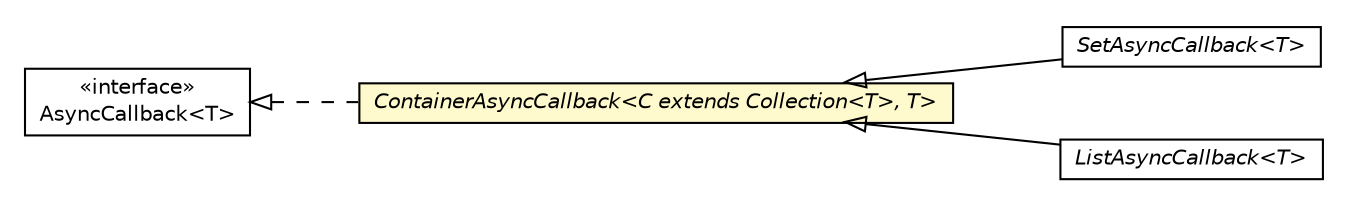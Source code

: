 #!/usr/local/bin/dot
#
# Class diagram 
# Generated by UMLGraph version R5_6-24-gf6e263 (http://www.umlgraph.org/)
#

digraph G {
	edge [fontname="Helvetica",fontsize=10,labelfontname="Helvetica",labelfontsize=10];
	node [fontname="Helvetica",fontsize=10,shape=plaintext];
	nodesep=0.25;
	ranksep=0.5;
	rankdir=LR;
	// org.turbogwt.core.http.client.SetAsyncCallback<T>
	c525 [label=<<table title="org.turbogwt.core.http.client.SetAsyncCallback" border="0" cellborder="1" cellspacing="0" cellpadding="2" port="p" href="./SetAsyncCallback.html">
		<tr><td><table border="0" cellspacing="0" cellpadding="1">
<tr><td align="center" balign="center"><font face="Helvetica-Oblique"> SetAsyncCallback&lt;T&gt; </font></td></tr>
		</table></td></tr>
		</table>>, URL="./SetAsyncCallback.html", fontname="Helvetica", fontcolor="black", fontsize=10.0];
	// org.turbogwt.core.http.client.ListAsyncCallback<T>
	c532 [label=<<table title="org.turbogwt.core.http.client.ListAsyncCallback" border="0" cellborder="1" cellspacing="0" cellpadding="2" port="p" href="./ListAsyncCallback.html">
		<tr><td><table border="0" cellspacing="0" cellpadding="1">
<tr><td align="center" balign="center"><font face="Helvetica-Oblique"> ListAsyncCallback&lt;T&gt; </font></td></tr>
		</table></td></tr>
		</table>>, URL="./ListAsyncCallback.html", fontname="Helvetica", fontcolor="black", fontsize=10.0];
	// org.turbogwt.core.http.client.ContainerAsyncCallback<C extends java.util.Collection<T>, T>
	c540 [label=<<table title="org.turbogwt.core.http.client.ContainerAsyncCallback" border="0" cellborder="1" cellspacing="0" cellpadding="2" port="p" bgcolor="lemonChiffon" href="./ContainerAsyncCallback.html">
		<tr><td><table border="0" cellspacing="0" cellpadding="1">
<tr><td align="center" balign="center"><font face="Helvetica-Oblique"> ContainerAsyncCallback&lt;C extends Collection&lt;T&gt;, T&gt; </font></td></tr>
		</table></td></tr>
		</table>>, URL="./ContainerAsyncCallback.html", fontname="Helvetica", fontcolor="black", fontsize=10.0];
	//org.turbogwt.core.http.client.SetAsyncCallback<T> extends org.turbogwt.core.http.client.ContainerAsyncCallback<java.util.Set<T>, T>
	c540:p -> c525:p [dir=back,arrowtail=empty];
	//org.turbogwt.core.http.client.ListAsyncCallback<T> extends org.turbogwt.core.http.client.ContainerAsyncCallback<java.util.List<T>, T>
	c540:p -> c532:p [dir=back,arrowtail=empty];
	//org.turbogwt.core.http.client.ContainerAsyncCallback<C extends java.util.Collection<T>, T> implements com.google.gwt.user.client.rpc.AsyncCallback<T>
	c596:p -> c540:p [dir=back,arrowtail=empty,style=dashed];
	// com.google.gwt.user.client.rpc.AsyncCallback<T>
	c596 [label=<<table title="com.google.gwt.user.client.rpc.AsyncCallback" border="0" cellborder="1" cellspacing="0" cellpadding="2" port="p" href="http://google-web-toolkit.googlecode.com/svn/javadoc/latest/com/google/gwt/user/client/rpc/AsyncCallback.html">
		<tr><td><table border="0" cellspacing="0" cellpadding="1">
<tr><td align="center" balign="center"> &#171;interface&#187; </td></tr>
<tr><td align="center" balign="center"> AsyncCallback&lt;T&gt; </td></tr>
		</table></td></tr>
		</table>>, URL="http://google-web-toolkit.googlecode.com/svn/javadoc/latest/com/google/gwt/user/client/rpc/AsyncCallback.html", fontname="Helvetica", fontcolor="black", fontsize=10.0];
}

